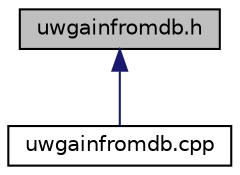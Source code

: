 digraph "uwgainfromdb.h"
{
 // LATEX_PDF_SIZE
  edge [fontname="Helvetica",fontsize="10",labelfontname="Helvetica",labelfontsize="10"];
  node [fontname="Helvetica",fontsize="10",shape=record];
  Node1 [label="uwgainfromdb.h",height=0.2,width=0.4,color="black", fillcolor="grey75", style="filled", fontcolor="black",tooltip="Definition of UnderwaterGainFromDb class."];
  Node1 -> Node2 [dir="back",color="midnightblue",fontsize="10",style="solid",fontname="Helvetica"];
  Node2 [label="uwgainfromdb.cpp",height=0.2,width=0.4,color="black", fillcolor="white", style="filled",URL="$uwgainfromdb_8cpp.html",tooltip="Implementation of UnderwaterGainFromDb class."];
}
